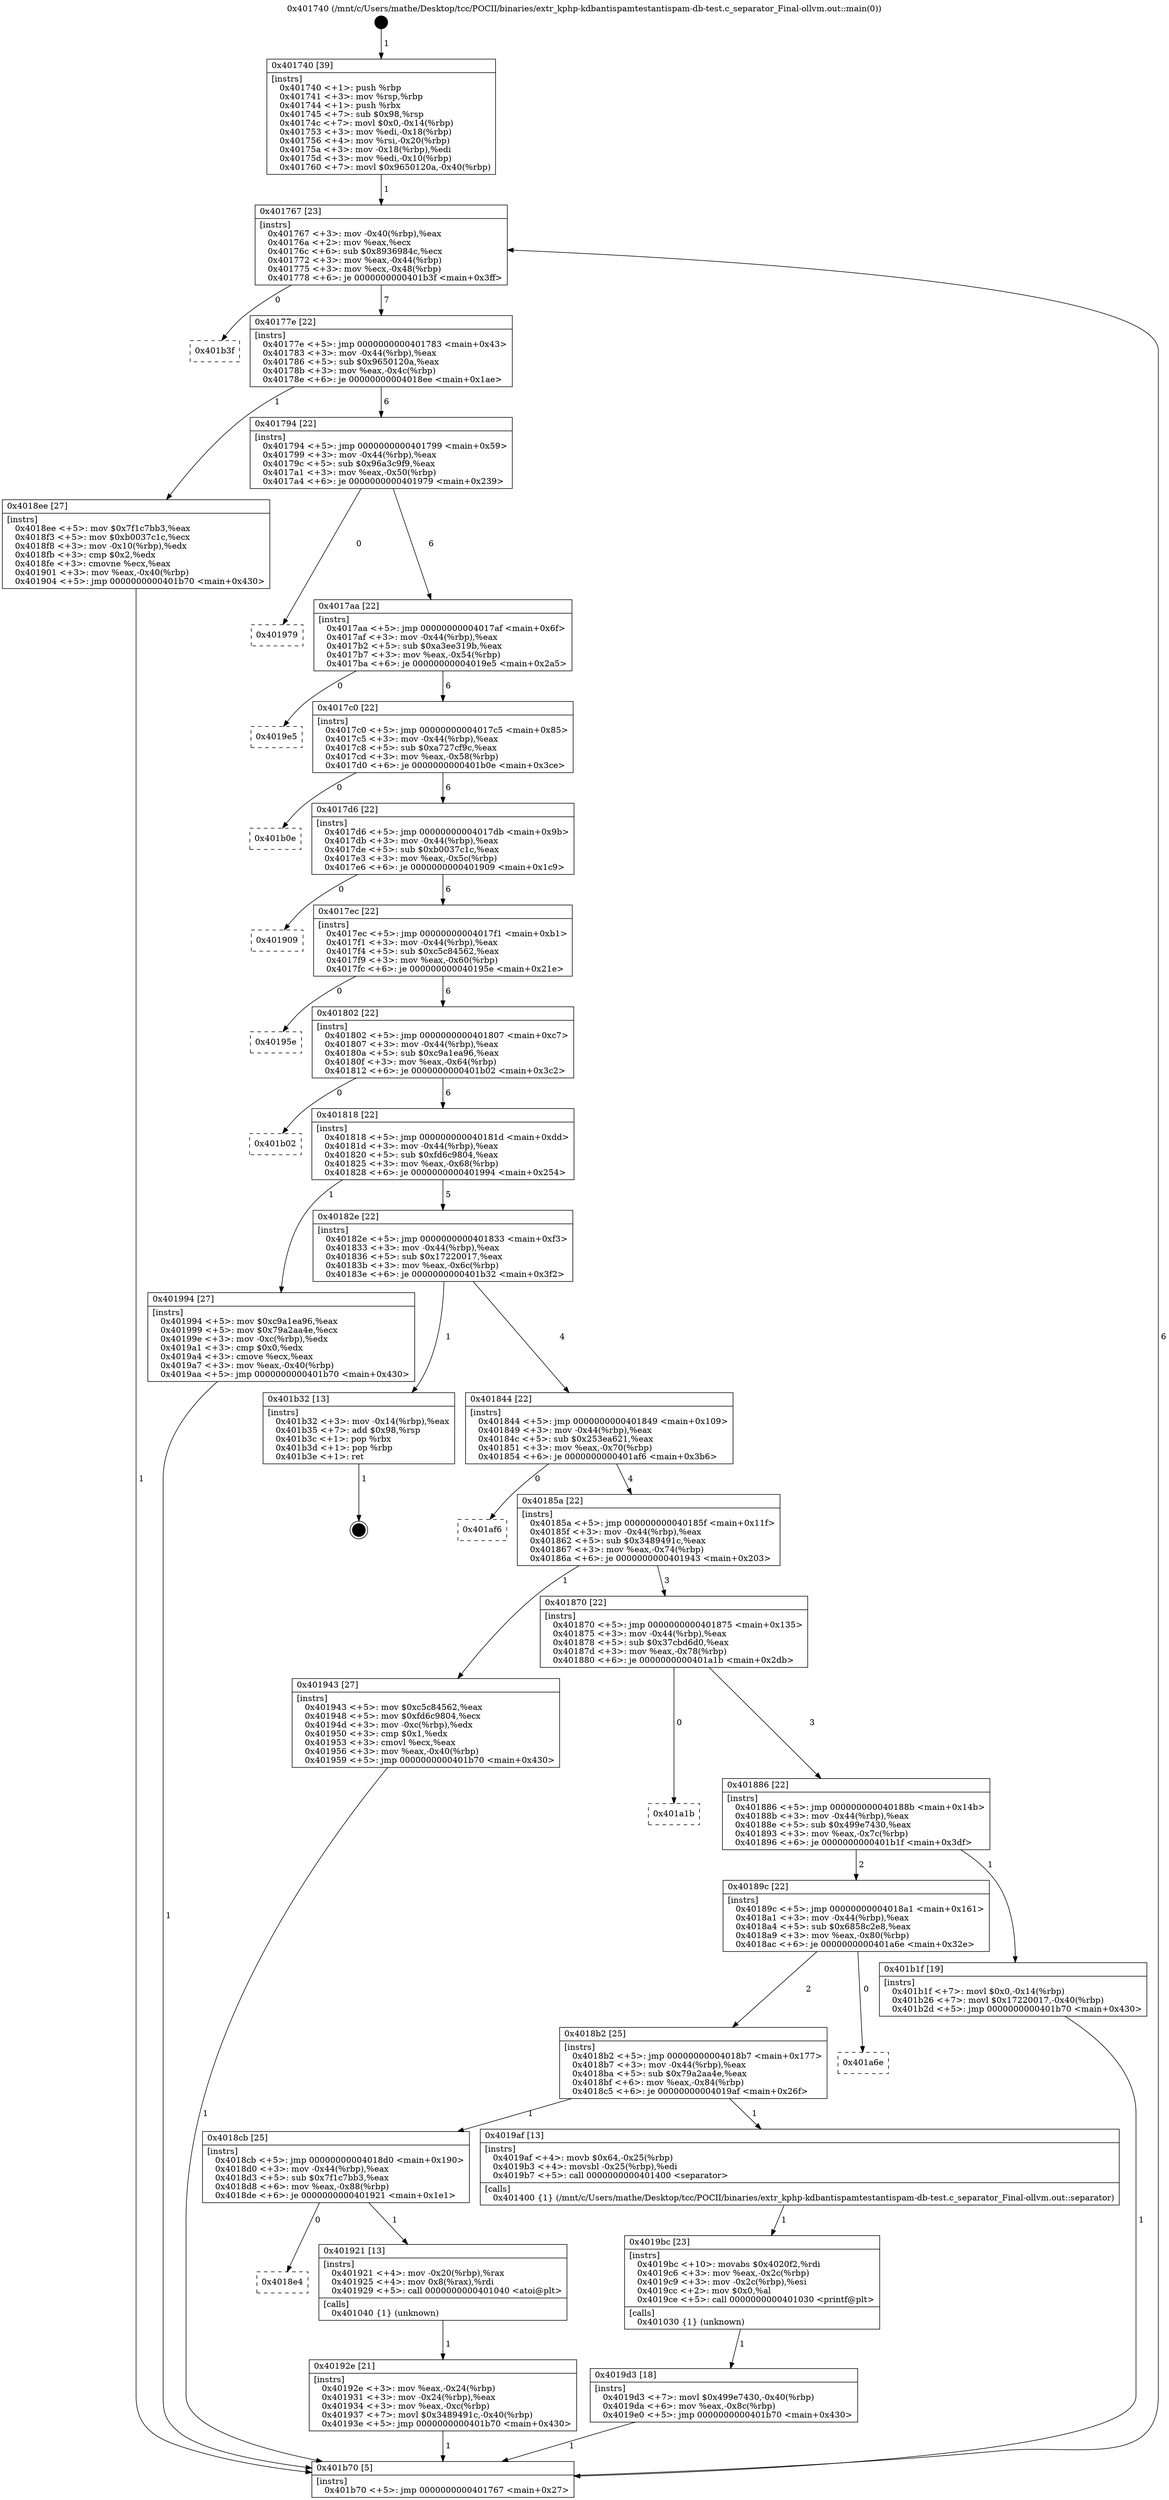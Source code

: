 digraph "0x401740" {
  label = "0x401740 (/mnt/c/Users/mathe/Desktop/tcc/POCII/binaries/extr_kphp-kdbantispamtestantispam-db-test.c_separator_Final-ollvm.out::main(0))"
  labelloc = "t"
  node[shape=record]

  Entry [label="",width=0.3,height=0.3,shape=circle,fillcolor=black,style=filled]
  "0x401767" [label="{
     0x401767 [23]\l
     | [instrs]\l
     &nbsp;&nbsp;0x401767 \<+3\>: mov -0x40(%rbp),%eax\l
     &nbsp;&nbsp;0x40176a \<+2\>: mov %eax,%ecx\l
     &nbsp;&nbsp;0x40176c \<+6\>: sub $0x8936984c,%ecx\l
     &nbsp;&nbsp;0x401772 \<+3\>: mov %eax,-0x44(%rbp)\l
     &nbsp;&nbsp;0x401775 \<+3\>: mov %ecx,-0x48(%rbp)\l
     &nbsp;&nbsp;0x401778 \<+6\>: je 0000000000401b3f \<main+0x3ff\>\l
  }"]
  "0x401b3f" [label="{
     0x401b3f\l
  }", style=dashed]
  "0x40177e" [label="{
     0x40177e [22]\l
     | [instrs]\l
     &nbsp;&nbsp;0x40177e \<+5\>: jmp 0000000000401783 \<main+0x43\>\l
     &nbsp;&nbsp;0x401783 \<+3\>: mov -0x44(%rbp),%eax\l
     &nbsp;&nbsp;0x401786 \<+5\>: sub $0x9650120a,%eax\l
     &nbsp;&nbsp;0x40178b \<+3\>: mov %eax,-0x4c(%rbp)\l
     &nbsp;&nbsp;0x40178e \<+6\>: je 00000000004018ee \<main+0x1ae\>\l
  }"]
  Exit [label="",width=0.3,height=0.3,shape=circle,fillcolor=black,style=filled,peripheries=2]
  "0x4018ee" [label="{
     0x4018ee [27]\l
     | [instrs]\l
     &nbsp;&nbsp;0x4018ee \<+5\>: mov $0x7f1c7bb3,%eax\l
     &nbsp;&nbsp;0x4018f3 \<+5\>: mov $0xb0037c1c,%ecx\l
     &nbsp;&nbsp;0x4018f8 \<+3\>: mov -0x10(%rbp),%edx\l
     &nbsp;&nbsp;0x4018fb \<+3\>: cmp $0x2,%edx\l
     &nbsp;&nbsp;0x4018fe \<+3\>: cmovne %ecx,%eax\l
     &nbsp;&nbsp;0x401901 \<+3\>: mov %eax,-0x40(%rbp)\l
     &nbsp;&nbsp;0x401904 \<+5\>: jmp 0000000000401b70 \<main+0x430\>\l
  }"]
  "0x401794" [label="{
     0x401794 [22]\l
     | [instrs]\l
     &nbsp;&nbsp;0x401794 \<+5\>: jmp 0000000000401799 \<main+0x59\>\l
     &nbsp;&nbsp;0x401799 \<+3\>: mov -0x44(%rbp),%eax\l
     &nbsp;&nbsp;0x40179c \<+5\>: sub $0x96a3c9f9,%eax\l
     &nbsp;&nbsp;0x4017a1 \<+3\>: mov %eax,-0x50(%rbp)\l
     &nbsp;&nbsp;0x4017a4 \<+6\>: je 0000000000401979 \<main+0x239\>\l
  }"]
  "0x401b70" [label="{
     0x401b70 [5]\l
     | [instrs]\l
     &nbsp;&nbsp;0x401b70 \<+5\>: jmp 0000000000401767 \<main+0x27\>\l
  }"]
  "0x401740" [label="{
     0x401740 [39]\l
     | [instrs]\l
     &nbsp;&nbsp;0x401740 \<+1\>: push %rbp\l
     &nbsp;&nbsp;0x401741 \<+3\>: mov %rsp,%rbp\l
     &nbsp;&nbsp;0x401744 \<+1\>: push %rbx\l
     &nbsp;&nbsp;0x401745 \<+7\>: sub $0x98,%rsp\l
     &nbsp;&nbsp;0x40174c \<+7\>: movl $0x0,-0x14(%rbp)\l
     &nbsp;&nbsp;0x401753 \<+3\>: mov %edi,-0x18(%rbp)\l
     &nbsp;&nbsp;0x401756 \<+4\>: mov %rsi,-0x20(%rbp)\l
     &nbsp;&nbsp;0x40175a \<+3\>: mov -0x18(%rbp),%edi\l
     &nbsp;&nbsp;0x40175d \<+3\>: mov %edi,-0x10(%rbp)\l
     &nbsp;&nbsp;0x401760 \<+7\>: movl $0x9650120a,-0x40(%rbp)\l
  }"]
  "0x4019d3" [label="{
     0x4019d3 [18]\l
     | [instrs]\l
     &nbsp;&nbsp;0x4019d3 \<+7\>: movl $0x499e7430,-0x40(%rbp)\l
     &nbsp;&nbsp;0x4019da \<+6\>: mov %eax,-0x8c(%rbp)\l
     &nbsp;&nbsp;0x4019e0 \<+5\>: jmp 0000000000401b70 \<main+0x430\>\l
  }"]
  "0x401979" [label="{
     0x401979\l
  }", style=dashed]
  "0x4017aa" [label="{
     0x4017aa [22]\l
     | [instrs]\l
     &nbsp;&nbsp;0x4017aa \<+5\>: jmp 00000000004017af \<main+0x6f\>\l
     &nbsp;&nbsp;0x4017af \<+3\>: mov -0x44(%rbp),%eax\l
     &nbsp;&nbsp;0x4017b2 \<+5\>: sub $0xa3ee319b,%eax\l
     &nbsp;&nbsp;0x4017b7 \<+3\>: mov %eax,-0x54(%rbp)\l
     &nbsp;&nbsp;0x4017ba \<+6\>: je 00000000004019e5 \<main+0x2a5\>\l
  }"]
  "0x4019bc" [label="{
     0x4019bc [23]\l
     | [instrs]\l
     &nbsp;&nbsp;0x4019bc \<+10\>: movabs $0x4020f2,%rdi\l
     &nbsp;&nbsp;0x4019c6 \<+3\>: mov %eax,-0x2c(%rbp)\l
     &nbsp;&nbsp;0x4019c9 \<+3\>: mov -0x2c(%rbp),%esi\l
     &nbsp;&nbsp;0x4019cc \<+2\>: mov $0x0,%al\l
     &nbsp;&nbsp;0x4019ce \<+5\>: call 0000000000401030 \<printf@plt\>\l
     | [calls]\l
     &nbsp;&nbsp;0x401030 \{1\} (unknown)\l
  }"]
  "0x4019e5" [label="{
     0x4019e5\l
  }", style=dashed]
  "0x4017c0" [label="{
     0x4017c0 [22]\l
     | [instrs]\l
     &nbsp;&nbsp;0x4017c0 \<+5\>: jmp 00000000004017c5 \<main+0x85\>\l
     &nbsp;&nbsp;0x4017c5 \<+3\>: mov -0x44(%rbp),%eax\l
     &nbsp;&nbsp;0x4017c8 \<+5\>: sub $0xa727cf9c,%eax\l
     &nbsp;&nbsp;0x4017cd \<+3\>: mov %eax,-0x58(%rbp)\l
     &nbsp;&nbsp;0x4017d0 \<+6\>: je 0000000000401b0e \<main+0x3ce\>\l
  }"]
  "0x40192e" [label="{
     0x40192e [21]\l
     | [instrs]\l
     &nbsp;&nbsp;0x40192e \<+3\>: mov %eax,-0x24(%rbp)\l
     &nbsp;&nbsp;0x401931 \<+3\>: mov -0x24(%rbp),%eax\l
     &nbsp;&nbsp;0x401934 \<+3\>: mov %eax,-0xc(%rbp)\l
     &nbsp;&nbsp;0x401937 \<+7\>: movl $0x3489491c,-0x40(%rbp)\l
     &nbsp;&nbsp;0x40193e \<+5\>: jmp 0000000000401b70 \<main+0x430\>\l
  }"]
  "0x401b0e" [label="{
     0x401b0e\l
  }", style=dashed]
  "0x4017d6" [label="{
     0x4017d6 [22]\l
     | [instrs]\l
     &nbsp;&nbsp;0x4017d6 \<+5\>: jmp 00000000004017db \<main+0x9b\>\l
     &nbsp;&nbsp;0x4017db \<+3\>: mov -0x44(%rbp),%eax\l
     &nbsp;&nbsp;0x4017de \<+5\>: sub $0xb0037c1c,%eax\l
     &nbsp;&nbsp;0x4017e3 \<+3\>: mov %eax,-0x5c(%rbp)\l
     &nbsp;&nbsp;0x4017e6 \<+6\>: je 0000000000401909 \<main+0x1c9\>\l
  }"]
  "0x4018e4" [label="{
     0x4018e4\l
  }", style=dashed]
  "0x401909" [label="{
     0x401909\l
  }", style=dashed]
  "0x4017ec" [label="{
     0x4017ec [22]\l
     | [instrs]\l
     &nbsp;&nbsp;0x4017ec \<+5\>: jmp 00000000004017f1 \<main+0xb1\>\l
     &nbsp;&nbsp;0x4017f1 \<+3\>: mov -0x44(%rbp),%eax\l
     &nbsp;&nbsp;0x4017f4 \<+5\>: sub $0xc5c84562,%eax\l
     &nbsp;&nbsp;0x4017f9 \<+3\>: mov %eax,-0x60(%rbp)\l
     &nbsp;&nbsp;0x4017fc \<+6\>: je 000000000040195e \<main+0x21e\>\l
  }"]
  "0x401921" [label="{
     0x401921 [13]\l
     | [instrs]\l
     &nbsp;&nbsp;0x401921 \<+4\>: mov -0x20(%rbp),%rax\l
     &nbsp;&nbsp;0x401925 \<+4\>: mov 0x8(%rax),%rdi\l
     &nbsp;&nbsp;0x401929 \<+5\>: call 0000000000401040 \<atoi@plt\>\l
     | [calls]\l
     &nbsp;&nbsp;0x401040 \{1\} (unknown)\l
  }"]
  "0x40195e" [label="{
     0x40195e\l
  }", style=dashed]
  "0x401802" [label="{
     0x401802 [22]\l
     | [instrs]\l
     &nbsp;&nbsp;0x401802 \<+5\>: jmp 0000000000401807 \<main+0xc7\>\l
     &nbsp;&nbsp;0x401807 \<+3\>: mov -0x44(%rbp),%eax\l
     &nbsp;&nbsp;0x40180a \<+5\>: sub $0xc9a1ea96,%eax\l
     &nbsp;&nbsp;0x40180f \<+3\>: mov %eax,-0x64(%rbp)\l
     &nbsp;&nbsp;0x401812 \<+6\>: je 0000000000401b02 \<main+0x3c2\>\l
  }"]
  "0x4018cb" [label="{
     0x4018cb [25]\l
     | [instrs]\l
     &nbsp;&nbsp;0x4018cb \<+5\>: jmp 00000000004018d0 \<main+0x190\>\l
     &nbsp;&nbsp;0x4018d0 \<+3\>: mov -0x44(%rbp),%eax\l
     &nbsp;&nbsp;0x4018d3 \<+5\>: sub $0x7f1c7bb3,%eax\l
     &nbsp;&nbsp;0x4018d8 \<+6\>: mov %eax,-0x88(%rbp)\l
     &nbsp;&nbsp;0x4018de \<+6\>: je 0000000000401921 \<main+0x1e1\>\l
  }"]
  "0x401b02" [label="{
     0x401b02\l
  }", style=dashed]
  "0x401818" [label="{
     0x401818 [22]\l
     | [instrs]\l
     &nbsp;&nbsp;0x401818 \<+5\>: jmp 000000000040181d \<main+0xdd\>\l
     &nbsp;&nbsp;0x40181d \<+3\>: mov -0x44(%rbp),%eax\l
     &nbsp;&nbsp;0x401820 \<+5\>: sub $0xfd6c9804,%eax\l
     &nbsp;&nbsp;0x401825 \<+3\>: mov %eax,-0x68(%rbp)\l
     &nbsp;&nbsp;0x401828 \<+6\>: je 0000000000401994 \<main+0x254\>\l
  }"]
  "0x4019af" [label="{
     0x4019af [13]\l
     | [instrs]\l
     &nbsp;&nbsp;0x4019af \<+4\>: movb $0x64,-0x25(%rbp)\l
     &nbsp;&nbsp;0x4019b3 \<+4\>: movsbl -0x25(%rbp),%edi\l
     &nbsp;&nbsp;0x4019b7 \<+5\>: call 0000000000401400 \<separator\>\l
     | [calls]\l
     &nbsp;&nbsp;0x401400 \{1\} (/mnt/c/Users/mathe/Desktop/tcc/POCII/binaries/extr_kphp-kdbantispamtestantispam-db-test.c_separator_Final-ollvm.out::separator)\l
  }"]
  "0x401994" [label="{
     0x401994 [27]\l
     | [instrs]\l
     &nbsp;&nbsp;0x401994 \<+5\>: mov $0xc9a1ea96,%eax\l
     &nbsp;&nbsp;0x401999 \<+5\>: mov $0x79a2aa4e,%ecx\l
     &nbsp;&nbsp;0x40199e \<+3\>: mov -0xc(%rbp),%edx\l
     &nbsp;&nbsp;0x4019a1 \<+3\>: cmp $0x0,%edx\l
     &nbsp;&nbsp;0x4019a4 \<+3\>: cmove %ecx,%eax\l
     &nbsp;&nbsp;0x4019a7 \<+3\>: mov %eax,-0x40(%rbp)\l
     &nbsp;&nbsp;0x4019aa \<+5\>: jmp 0000000000401b70 \<main+0x430\>\l
  }"]
  "0x40182e" [label="{
     0x40182e [22]\l
     | [instrs]\l
     &nbsp;&nbsp;0x40182e \<+5\>: jmp 0000000000401833 \<main+0xf3\>\l
     &nbsp;&nbsp;0x401833 \<+3\>: mov -0x44(%rbp),%eax\l
     &nbsp;&nbsp;0x401836 \<+5\>: sub $0x17220017,%eax\l
     &nbsp;&nbsp;0x40183b \<+3\>: mov %eax,-0x6c(%rbp)\l
     &nbsp;&nbsp;0x40183e \<+6\>: je 0000000000401b32 \<main+0x3f2\>\l
  }"]
  "0x4018b2" [label="{
     0x4018b2 [25]\l
     | [instrs]\l
     &nbsp;&nbsp;0x4018b2 \<+5\>: jmp 00000000004018b7 \<main+0x177\>\l
     &nbsp;&nbsp;0x4018b7 \<+3\>: mov -0x44(%rbp),%eax\l
     &nbsp;&nbsp;0x4018ba \<+5\>: sub $0x79a2aa4e,%eax\l
     &nbsp;&nbsp;0x4018bf \<+6\>: mov %eax,-0x84(%rbp)\l
     &nbsp;&nbsp;0x4018c5 \<+6\>: je 00000000004019af \<main+0x26f\>\l
  }"]
  "0x401b32" [label="{
     0x401b32 [13]\l
     | [instrs]\l
     &nbsp;&nbsp;0x401b32 \<+3\>: mov -0x14(%rbp),%eax\l
     &nbsp;&nbsp;0x401b35 \<+7\>: add $0x98,%rsp\l
     &nbsp;&nbsp;0x401b3c \<+1\>: pop %rbx\l
     &nbsp;&nbsp;0x401b3d \<+1\>: pop %rbp\l
     &nbsp;&nbsp;0x401b3e \<+1\>: ret\l
  }"]
  "0x401844" [label="{
     0x401844 [22]\l
     | [instrs]\l
     &nbsp;&nbsp;0x401844 \<+5\>: jmp 0000000000401849 \<main+0x109\>\l
     &nbsp;&nbsp;0x401849 \<+3\>: mov -0x44(%rbp),%eax\l
     &nbsp;&nbsp;0x40184c \<+5\>: sub $0x253ea621,%eax\l
     &nbsp;&nbsp;0x401851 \<+3\>: mov %eax,-0x70(%rbp)\l
     &nbsp;&nbsp;0x401854 \<+6\>: je 0000000000401af6 \<main+0x3b6\>\l
  }"]
  "0x401a6e" [label="{
     0x401a6e\l
  }", style=dashed]
  "0x401af6" [label="{
     0x401af6\l
  }", style=dashed]
  "0x40185a" [label="{
     0x40185a [22]\l
     | [instrs]\l
     &nbsp;&nbsp;0x40185a \<+5\>: jmp 000000000040185f \<main+0x11f\>\l
     &nbsp;&nbsp;0x40185f \<+3\>: mov -0x44(%rbp),%eax\l
     &nbsp;&nbsp;0x401862 \<+5\>: sub $0x3489491c,%eax\l
     &nbsp;&nbsp;0x401867 \<+3\>: mov %eax,-0x74(%rbp)\l
     &nbsp;&nbsp;0x40186a \<+6\>: je 0000000000401943 \<main+0x203\>\l
  }"]
  "0x40189c" [label="{
     0x40189c [22]\l
     | [instrs]\l
     &nbsp;&nbsp;0x40189c \<+5\>: jmp 00000000004018a1 \<main+0x161\>\l
     &nbsp;&nbsp;0x4018a1 \<+3\>: mov -0x44(%rbp),%eax\l
     &nbsp;&nbsp;0x4018a4 \<+5\>: sub $0x6858c2e8,%eax\l
     &nbsp;&nbsp;0x4018a9 \<+3\>: mov %eax,-0x80(%rbp)\l
     &nbsp;&nbsp;0x4018ac \<+6\>: je 0000000000401a6e \<main+0x32e\>\l
  }"]
  "0x401943" [label="{
     0x401943 [27]\l
     | [instrs]\l
     &nbsp;&nbsp;0x401943 \<+5\>: mov $0xc5c84562,%eax\l
     &nbsp;&nbsp;0x401948 \<+5\>: mov $0xfd6c9804,%ecx\l
     &nbsp;&nbsp;0x40194d \<+3\>: mov -0xc(%rbp),%edx\l
     &nbsp;&nbsp;0x401950 \<+3\>: cmp $0x1,%edx\l
     &nbsp;&nbsp;0x401953 \<+3\>: cmovl %ecx,%eax\l
     &nbsp;&nbsp;0x401956 \<+3\>: mov %eax,-0x40(%rbp)\l
     &nbsp;&nbsp;0x401959 \<+5\>: jmp 0000000000401b70 \<main+0x430\>\l
  }"]
  "0x401870" [label="{
     0x401870 [22]\l
     | [instrs]\l
     &nbsp;&nbsp;0x401870 \<+5\>: jmp 0000000000401875 \<main+0x135\>\l
     &nbsp;&nbsp;0x401875 \<+3\>: mov -0x44(%rbp),%eax\l
     &nbsp;&nbsp;0x401878 \<+5\>: sub $0x37cbd6d0,%eax\l
     &nbsp;&nbsp;0x40187d \<+3\>: mov %eax,-0x78(%rbp)\l
     &nbsp;&nbsp;0x401880 \<+6\>: je 0000000000401a1b \<main+0x2db\>\l
  }"]
  "0x401b1f" [label="{
     0x401b1f [19]\l
     | [instrs]\l
     &nbsp;&nbsp;0x401b1f \<+7\>: movl $0x0,-0x14(%rbp)\l
     &nbsp;&nbsp;0x401b26 \<+7\>: movl $0x17220017,-0x40(%rbp)\l
     &nbsp;&nbsp;0x401b2d \<+5\>: jmp 0000000000401b70 \<main+0x430\>\l
  }"]
  "0x401a1b" [label="{
     0x401a1b\l
  }", style=dashed]
  "0x401886" [label="{
     0x401886 [22]\l
     | [instrs]\l
     &nbsp;&nbsp;0x401886 \<+5\>: jmp 000000000040188b \<main+0x14b\>\l
     &nbsp;&nbsp;0x40188b \<+3\>: mov -0x44(%rbp),%eax\l
     &nbsp;&nbsp;0x40188e \<+5\>: sub $0x499e7430,%eax\l
     &nbsp;&nbsp;0x401893 \<+3\>: mov %eax,-0x7c(%rbp)\l
     &nbsp;&nbsp;0x401896 \<+6\>: je 0000000000401b1f \<main+0x3df\>\l
  }"]
  Entry -> "0x401740" [label=" 1"]
  "0x401767" -> "0x401b3f" [label=" 0"]
  "0x401767" -> "0x40177e" [label=" 7"]
  "0x401b32" -> Exit [label=" 1"]
  "0x40177e" -> "0x4018ee" [label=" 1"]
  "0x40177e" -> "0x401794" [label=" 6"]
  "0x4018ee" -> "0x401b70" [label=" 1"]
  "0x401740" -> "0x401767" [label=" 1"]
  "0x401b70" -> "0x401767" [label=" 6"]
  "0x401b1f" -> "0x401b70" [label=" 1"]
  "0x401794" -> "0x401979" [label=" 0"]
  "0x401794" -> "0x4017aa" [label=" 6"]
  "0x4019d3" -> "0x401b70" [label=" 1"]
  "0x4017aa" -> "0x4019e5" [label=" 0"]
  "0x4017aa" -> "0x4017c0" [label=" 6"]
  "0x4019bc" -> "0x4019d3" [label=" 1"]
  "0x4017c0" -> "0x401b0e" [label=" 0"]
  "0x4017c0" -> "0x4017d6" [label=" 6"]
  "0x4019af" -> "0x4019bc" [label=" 1"]
  "0x4017d6" -> "0x401909" [label=" 0"]
  "0x4017d6" -> "0x4017ec" [label=" 6"]
  "0x401994" -> "0x401b70" [label=" 1"]
  "0x4017ec" -> "0x40195e" [label=" 0"]
  "0x4017ec" -> "0x401802" [label=" 6"]
  "0x401943" -> "0x401b70" [label=" 1"]
  "0x401802" -> "0x401b02" [label=" 0"]
  "0x401802" -> "0x401818" [label=" 6"]
  "0x401921" -> "0x40192e" [label=" 1"]
  "0x401818" -> "0x401994" [label=" 1"]
  "0x401818" -> "0x40182e" [label=" 5"]
  "0x4018cb" -> "0x4018e4" [label=" 0"]
  "0x40182e" -> "0x401b32" [label=" 1"]
  "0x40182e" -> "0x401844" [label=" 4"]
  "0x40192e" -> "0x401b70" [label=" 1"]
  "0x401844" -> "0x401af6" [label=" 0"]
  "0x401844" -> "0x40185a" [label=" 4"]
  "0x4018b2" -> "0x4018cb" [label=" 1"]
  "0x40185a" -> "0x401943" [label=" 1"]
  "0x40185a" -> "0x401870" [label=" 3"]
  "0x4018cb" -> "0x401921" [label=" 1"]
  "0x401870" -> "0x401a1b" [label=" 0"]
  "0x401870" -> "0x401886" [label=" 3"]
  "0x40189c" -> "0x4018b2" [label=" 2"]
  "0x401886" -> "0x401b1f" [label=" 1"]
  "0x401886" -> "0x40189c" [label=" 2"]
  "0x4018b2" -> "0x4019af" [label=" 1"]
  "0x40189c" -> "0x401a6e" [label=" 0"]
}
